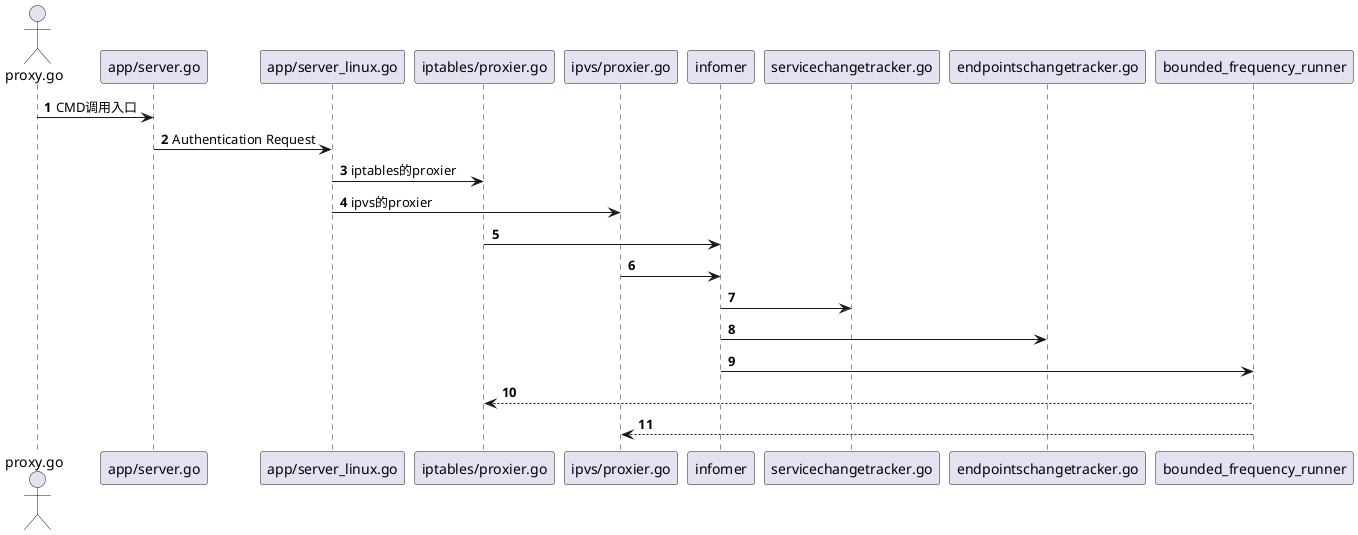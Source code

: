 @startuml
'https://plantuml.com/sequence-diagram

autonumber

actor "proxy.go" as main

main -> "app/server.go": CMD调用入口

"app/server.go" -> "app/server_linux.go": Authentication Request
"app/server_linux.go" -> "iptables/proxier.go" : iptables的proxier
"app/server_linux.go" -> "ipvs/proxier.go" : ipvs的proxier

"iptables/proxier.go" -> "infomer"
"ipvs/proxier.go" -> "infomer"

"infomer" -> "servicechangetracker.go"
"infomer" -> "endpointschangetracker.go"

"infomer" -> "bounded_frequency_runner"

"bounded_frequency_runner" --> "iptables/proxier.go"
"bounded_frequency_runner" --> "ipvs/proxier.go"

@enduml